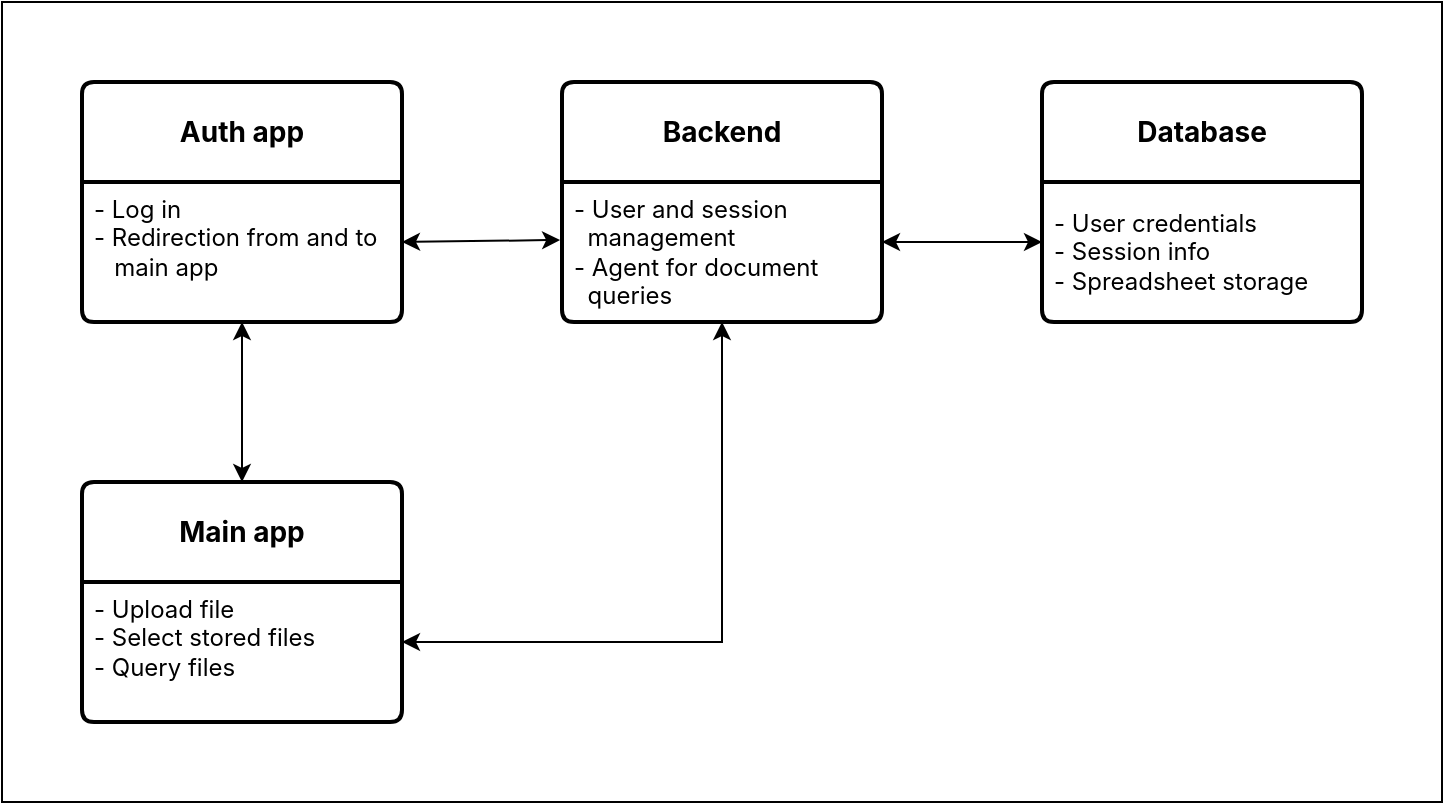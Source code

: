 <mxfile version="24.8.0">
  <diagram name="Page-1" id="ikxiPt6rlhK8W5tP-LV5">
    <mxGraphModel dx="912" dy="739" grid="1" gridSize="10" guides="1" tooltips="1" connect="1" arrows="1" fold="1" page="1" pageScale="1" pageWidth="827" pageHeight="1169" math="0" shadow="0">
      <root>
        <mxCell id="0" />
        <mxCell id="1" parent="0" />
        <mxCell id="S2pCdNJDveKHjBB97qJ4-28" value="" style="rounded=0;whiteSpace=wrap;html=1;" vertex="1" parent="1">
          <mxGeometry x="40" y="80" width="720" height="400" as="geometry" />
        </mxCell>
        <mxCell id="S2pCdNJDveKHjBB97qJ4-5" value="&lt;b&gt;&lt;font data-font-src=&quot;https://fonts.googleapis.com/css?family=Inter&quot; face=&quot;Inter&quot;&gt;Main app&lt;/font&gt;&lt;/b&gt;" style="swimlane;childLayout=stackLayout;horizontal=1;startSize=50;horizontalStack=0;rounded=1;fontSize=14;fontStyle=0;strokeWidth=2;resizeParent=0;resizeLast=1;shadow=0;dashed=0;align=center;arcSize=4;whiteSpace=wrap;html=1;" vertex="1" parent="1">
          <mxGeometry x="80" y="320" width="160" height="120" as="geometry" />
        </mxCell>
        <mxCell id="S2pCdNJDveKHjBB97qJ4-6" value="&lt;div&gt;&lt;font data-font-src=&quot;https://fonts.googleapis.com/css?family=Inter&quot; face=&quot;Inter&quot;&gt;- Upload file&lt;/font&gt;&lt;/div&gt;&lt;div&gt;&lt;font data-font-src=&quot;https://fonts.googleapis.com/css?family=Inter&quot; face=&quot;Inter&quot;&gt;- Select stored files&lt;/font&gt;&lt;br&gt;&lt;/div&gt;&lt;div&gt;&lt;font data-font-src=&quot;https://fonts.googleapis.com/css?family=Inter&quot; face=&quot;Inter&quot;&gt;- Query files&lt;/font&gt;&lt;br&gt;&lt;/div&gt;" style="align=left;strokeColor=none;fillColor=none;spacingLeft=4;fontSize=12;verticalAlign=top;resizable=0;rotatable=0;part=1;html=1;" vertex="1" parent="S2pCdNJDveKHjBB97qJ4-5">
          <mxGeometry y="50" width="160" height="70" as="geometry" />
        </mxCell>
        <mxCell id="S2pCdNJDveKHjBB97qJ4-11" value="&lt;b&gt;&lt;font data-font-src=&quot;https://fonts.googleapis.com/css?family=Inter&quot; face=&quot;Inter&quot;&gt;Auth app&lt;/font&gt;&lt;/b&gt;" style="swimlane;childLayout=stackLayout;horizontal=1;startSize=50;horizontalStack=0;rounded=1;fontSize=14;fontStyle=0;strokeWidth=2;resizeParent=0;resizeLast=1;shadow=0;dashed=0;align=center;arcSize=4;whiteSpace=wrap;html=1;" vertex="1" parent="1">
          <mxGeometry x="80" y="120" width="160" height="120" as="geometry" />
        </mxCell>
        <mxCell id="S2pCdNJDveKHjBB97qJ4-12" value="&lt;div&gt;&lt;font face=&quot;Inter&quot; data-font-src=&quot;https://fonts.googleapis.com/css?family=Inter&quot;&gt;- Log in&lt;/font&gt;&lt;/div&gt;&lt;div&gt;&lt;font data-font-src=&quot;https://fonts.googleapis.com/css?family=Inter&quot; face=&quot;Inter&quot;&gt;- Redirection from and to&amp;nbsp;&lt;/font&gt;&lt;/div&gt;&lt;div&gt;&lt;font data-font-src=&quot;https://fonts.googleapis.com/css?family=Inter&quot; face=&quot;Inter&quot;&gt;&amp;nbsp;&amp;nbsp; main app&lt;/font&gt;&lt;/div&gt;" style="align=left;strokeColor=none;fillColor=none;spacingLeft=4;fontSize=12;verticalAlign=top;resizable=0;rotatable=0;part=1;html=1;" vertex="1" parent="S2pCdNJDveKHjBB97qJ4-11">
          <mxGeometry y="50" width="160" height="70" as="geometry" />
        </mxCell>
        <mxCell id="S2pCdNJDveKHjBB97qJ4-13" value="&lt;font data-font-src=&quot;https://fonts.googleapis.com/css?family=Inter&quot; face=&quot;Inter&quot;&gt;&lt;b&gt;Backend&lt;/b&gt;&lt;/font&gt;" style="swimlane;childLayout=stackLayout;horizontal=1;startSize=50;horizontalStack=0;rounded=1;fontSize=14;fontStyle=0;strokeWidth=2;resizeParent=0;resizeLast=1;shadow=0;dashed=0;align=center;arcSize=4;whiteSpace=wrap;html=1;" vertex="1" parent="1">
          <mxGeometry x="320" y="120" width="160" height="120" as="geometry" />
        </mxCell>
        <mxCell id="S2pCdNJDveKHjBB97qJ4-14" value="&lt;div&gt;&lt;font data-font-src=&quot;https://fonts.googleapis.com/css?family=Inter&quot; face=&quot;Inter&quot;&gt;- &lt;font data-font-src=&quot;https://fonts.googleapis.com/css?family=Inter&quot;&gt;User and session&amp;nbsp;&lt;/font&gt;&lt;/font&gt;&lt;/div&gt;&lt;div&gt;&lt;font data-font-src=&quot;https://fonts.googleapis.com/css?family=Inter&quot; face=&quot;Inter&quot;&gt;&amp;nbsp; management&lt;/font&gt;&lt;/div&gt;&lt;div&gt;&lt;font data-font-src=&quot;https://fonts.googleapis.com/css?family=Inter&quot; face=&quot;Inter&quot;&gt;- Agent for document&amp;nbsp;&lt;/font&gt;&lt;/div&gt;&lt;div&gt;&lt;font data-font-src=&quot;https://fonts.googleapis.com/css?family=Inter&quot; face=&quot;Inter&quot;&gt;&amp;nbsp; queries&lt;/font&gt;&lt;br&gt;&lt;/div&gt;" style="align=left;strokeColor=none;fillColor=none;spacingLeft=4;fontSize=12;verticalAlign=top;resizable=0;rotatable=0;part=1;html=1;" vertex="1" parent="S2pCdNJDveKHjBB97qJ4-13">
          <mxGeometry y="50" width="160" height="70" as="geometry" />
        </mxCell>
        <mxCell id="S2pCdNJDveKHjBB97qJ4-17" value="&lt;font data-font-src=&quot;https://fonts.googleapis.com/css?family=Inter&quot; face=&quot;Inter&quot;&gt;&lt;b&gt;&lt;font data-font-src=&quot;https://fonts.googleapis.com/css?family=Inter&quot;&gt;Database&lt;/font&gt;&lt;/b&gt;&lt;/font&gt;" style="swimlane;childLayout=stackLayout;horizontal=1;startSize=50;horizontalStack=0;rounded=1;fontSize=14;fontStyle=0;strokeWidth=2;resizeParent=0;resizeLast=1;shadow=0;dashed=0;align=center;arcSize=4;whiteSpace=wrap;html=1;" vertex="1" parent="1">
          <mxGeometry x="560" y="120" width="160" height="120" as="geometry" />
        </mxCell>
        <mxCell id="S2pCdNJDveKHjBB97qJ4-27" value="&lt;div align=&quot;left&quot;&gt;&lt;font data-font-src=&quot;https://fonts.googleapis.com/css?family=Inter&quot; face=&quot;Inter&quot;&gt;- User credentials&lt;/font&gt;&lt;/div&gt;&lt;div align=&quot;left&quot;&gt;&lt;font data-font-src=&quot;https://fonts.googleapis.com/css?family=Inter&quot; face=&quot;Inter&quot;&gt;- Session info&lt;/font&gt;&lt;/div&gt;&lt;div align=&quot;left&quot;&gt;&lt;font data-font-src=&quot;https://fonts.googleapis.com/css?family=Inter&quot; face=&quot;Inter&quot;&gt;- Spreadsheet storage&lt;/font&gt;&lt;br&gt;&lt;/div&gt;" style="text;html=1;align=left;verticalAlign=middle;resizable=0;points=[];autosize=1;strokeColor=none;fillColor=none;spacingLeft=4;" vertex="1" parent="S2pCdNJDveKHjBB97qJ4-17">
          <mxGeometry y="50" width="160" height="70" as="geometry" />
        </mxCell>
        <mxCell id="S2pCdNJDveKHjBB97qJ4-21" value="" style="endArrow=classic;startArrow=classic;html=1;rounded=0;entryX=0.5;entryY=1;entryDx=0;entryDy=0;" edge="1" parent="1" target="S2pCdNJDveKHjBB97qJ4-14">
          <mxGeometry width="50" height="50" relative="1" as="geometry">
            <mxPoint x="240" y="400" as="sourcePoint" />
            <mxPoint x="290" y="360" as="targetPoint" />
            <Array as="points">
              <mxPoint x="360" y="400" />
              <mxPoint x="400" y="400" />
            </Array>
          </mxGeometry>
        </mxCell>
        <mxCell id="S2pCdNJDveKHjBB97qJ4-23" value="" style="endArrow=classic;startArrow=classic;html=1;rounded=0;entryX=0.5;entryY=1;entryDx=0;entryDy=0;" edge="1" parent="1" target="S2pCdNJDveKHjBB97qJ4-11">
          <mxGeometry width="50" height="50" relative="1" as="geometry">
            <mxPoint x="160" y="320" as="sourcePoint" />
            <mxPoint x="210" y="270" as="targetPoint" />
          </mxGeometry>
        </mxCell>
        <mxCell id="S2pCdNJDveKHjBB97qJ4-24" value="" style="endArrow=classic;startArrow=classic;html=1;rounded=0;entryX=-0.006;entryY=0.414;entryDx=0;entryDy=0;entryPerimeter=0;" edge="1" parent="1" target="S2pCdNJDveKHjBB97qJ4-14">
          <mxGeometry width="50" height="50" relative="1" as="geometry">
            <mxPoint x="240" y="200" as="sourcePoint" />
            <mxPoint x="280" y="200" as="targetPoint" />
          </mxGeometry>
        </mxCell>
        <mxCell id="S2pCdNJDveKHjBB97qJ4-25" value="" style="endArrow=classic;startArrow=classic;html=1;rounded=0;" edge="1" parent="1">
          <mxGeometry width="50" height="50" relative="1" as="geometry">
            <mxPoint x="480" y="200" as="sourcePoint" />
            <mxPoint x="560" y="200" as="targetPoint" />
          </mxGeometry>
        </mxCell>
      </root>
    </mxGraphModel>
  </diagram>
</mxfile>
